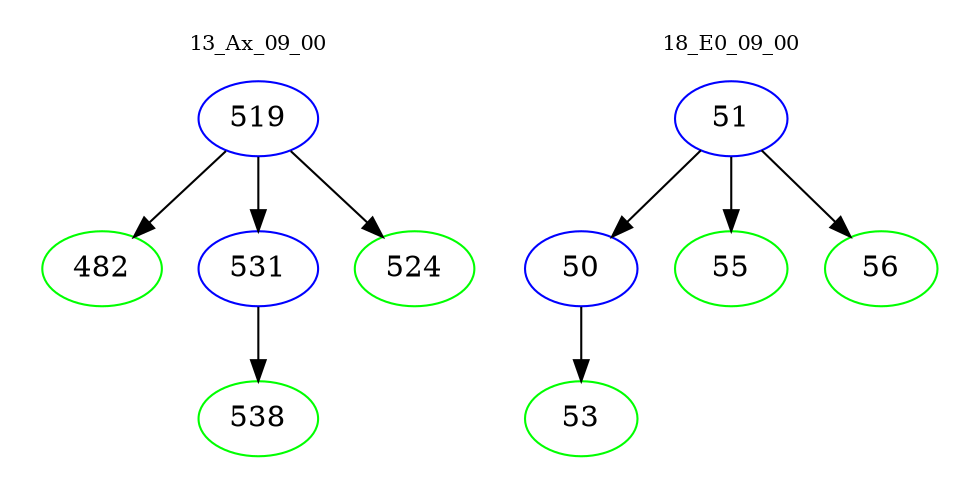 digraph{
subgraph cluster_0 {
color = white
label = "13_Ax_09_00";
fontsize=10;
T0_519 [label="519", color="blue"]
T0_519 -> T0_482 [color="black"]
T0_482 [label="482", color="green"]
T0_519 -> T0_531 [color="black"]
T0_531 [label="531", color="blue"]
T0_531 -> T0_538 [color="black"]
T0_538 [label="538", color="green"]
T0_519 -> T0_524 [color="black"]
T0_524 [label="524", color="green"]
}
subgraph cluster_1 {
color = white
label = "18_E0_09_00";
fontsize=10;
T1_51 [label="51", color="blue"]
T1_51 -> T1_50 [color="black"]
T1_50 [label="50", color="blue"]
T1_50 -> T1_53 [color="black"]
T1_53 [label="53", color="green"]
T1_51 -> T1_55 [color="black"]
T1_55 [label="55", color="green"]
T1_51 -> T1_56 [color="black"]
T1_56 [label="56", color="green"]
}
}
